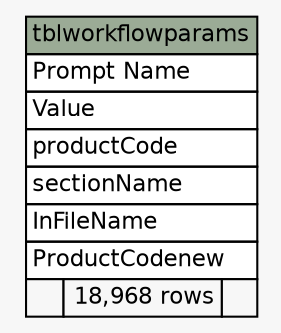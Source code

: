 // dot 2.2.1 on Windows 10 10.0
// SchemaSpy rev 590
digraph "tblworkflowparams" {
  graph [
    rankdir="RL"
    bgcolor="#f7f7f7"
    nodesep="0.18"
    ranksep="0.46"
    fontname="Helvetica"
    fontsize="11"
  ];
  node [
    fontname="Helvetica"
    fontsize="11"
    shape="plaintext"
  ];
  edge [
    arrowsize="0.8"
  ];
  "tblworkflowparams" [
    label=<
    <TABLE BORDER="0" CELLBORDER="1" CELLSPACING="0" BGCOLOR="#ffffff">
      <TR><TD COLSPAN="3" BGCOLOR="#9bab96" ALIGN="CENTER">tblworkflowparams</TD></TR>
      <TR><TD PORT="Prompt Name" COLSPAN="3" ALIGN="LEFT">Prompt Name</TD></TR>
      <TR><TD PORT="Value" COLSPAN="3" ALIGN="LEFT">Value</TD></TR>
      <TR><TD PORT="productCode" COLSPAN="3" ALIGN="LEFT">productCode</TD></TR>
      <TR><TD PORT="sectionName" COLSPAN="3" ALIGN="LEFT">sectionName</TD></TR>
      <TR><TD PORT="InFileName" COLSPAN="3" ALIGN="LEFT">InFileName</TD></TR>
      <TR><TD PORT="ProductCodenew" COLSPAN="3" ALIGN="LEFT">ProductCodenew</TD></TR>
      <TR><TD ALIGN="LEFT" BGCOLOR="#f7f7f7">  </TD><TD ALIGN="RIGHT" BGCOLOR="#f7f7f7">18,968 rows</TD><TD ALIGN="RIGHT" BGCOLOR="#f7f7f7">  </TD></TR>
    </TABLE>>
    URL="tables/tblworkflowparams.html"
    tooltip="tblworkflowparams"
  ];
}

